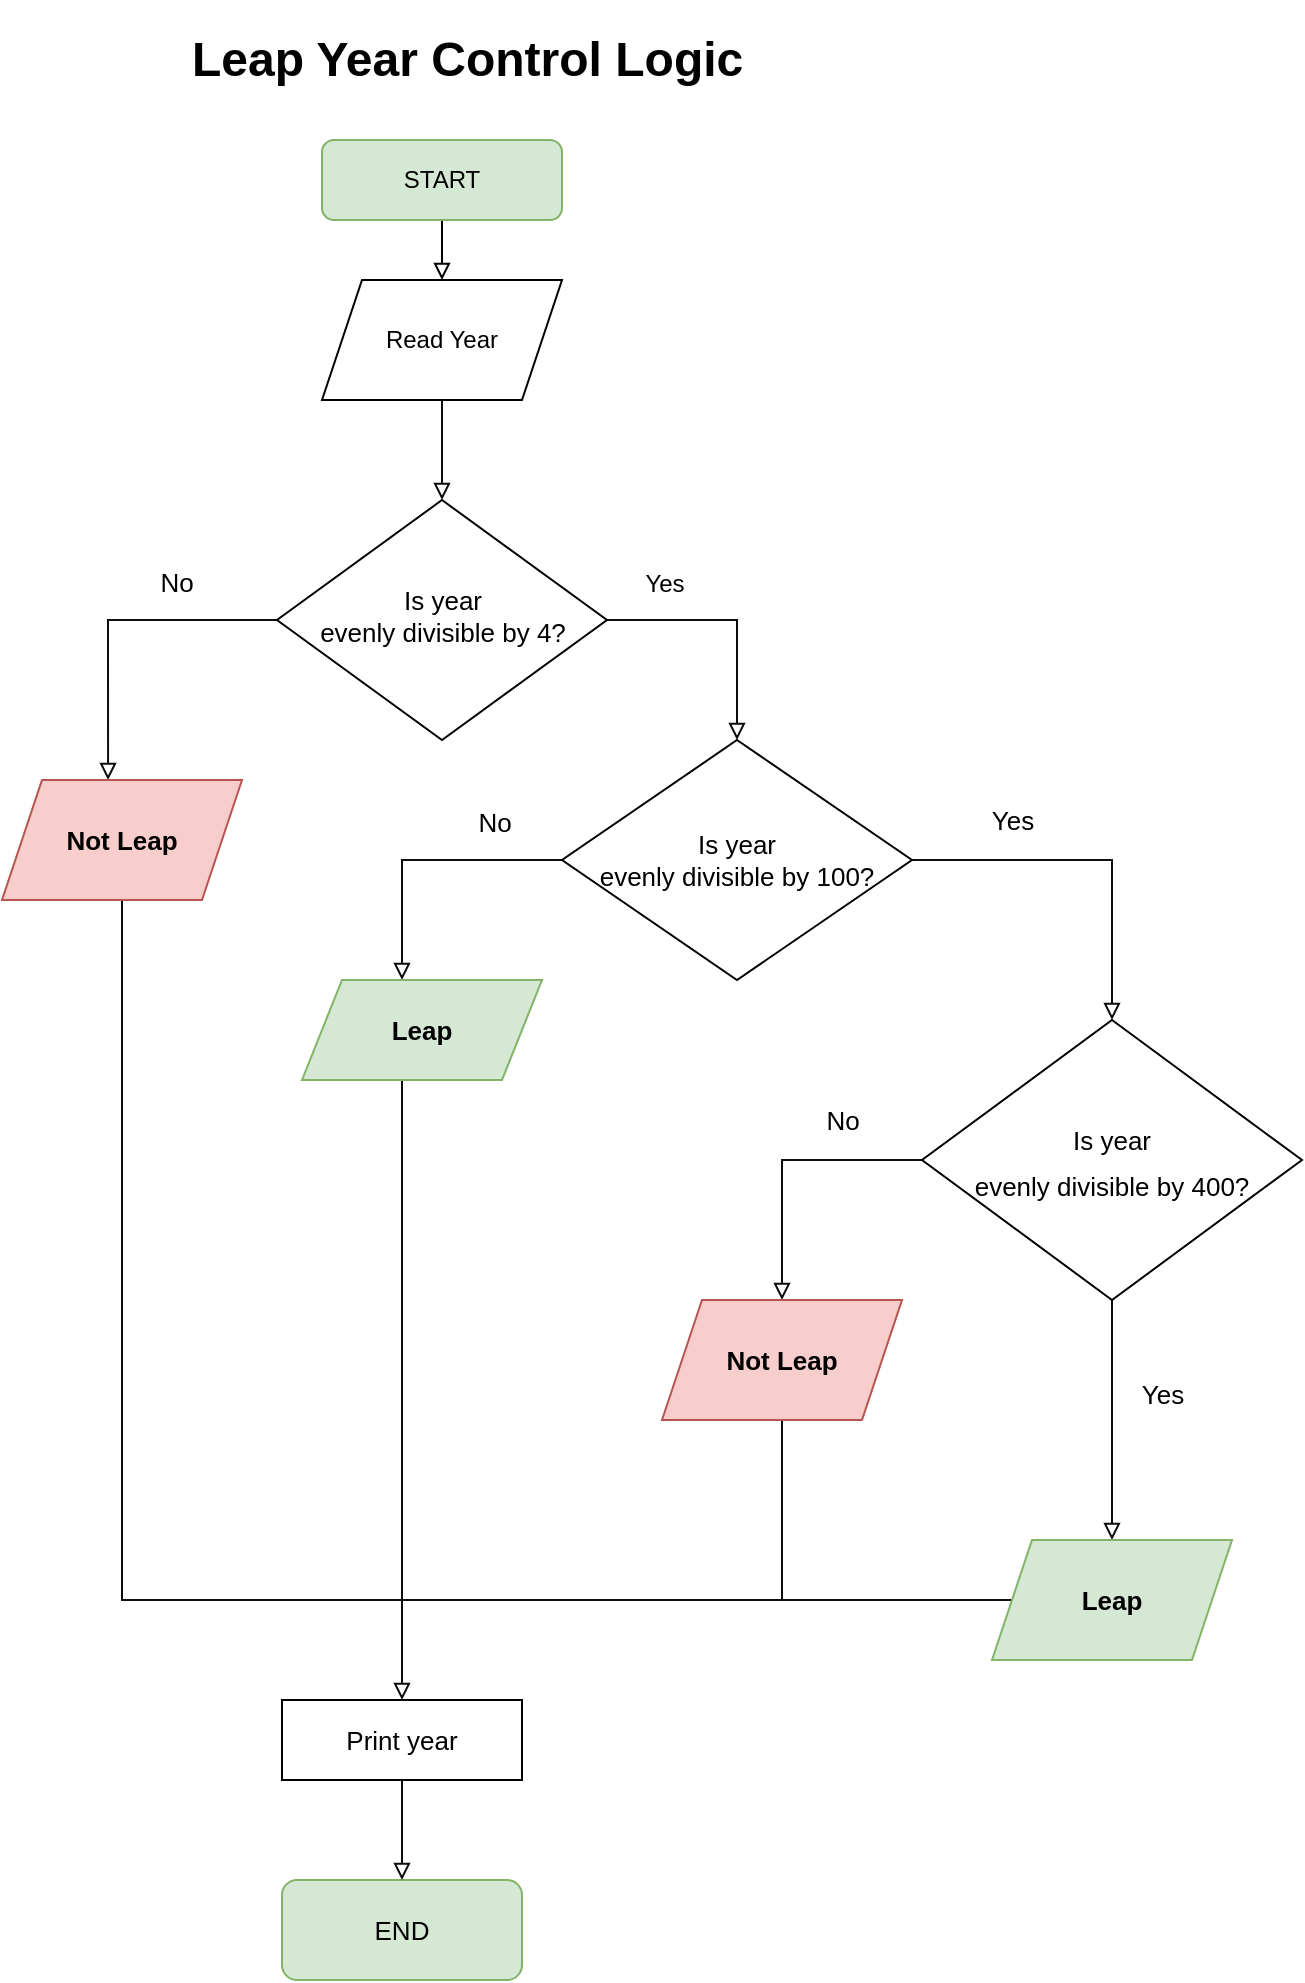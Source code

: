 <mxfile version="20.8.3" type="github">
  <diagram id="C5RBs43oDa-KdzZeNtuy" name="Page-1">
    <mxGraphModel dx="866" dy="1615" grid="1" gridSize="10" guides="1" tooltips="1" connect="1" arrows="1" fold="1" page="1" pageScale="1" pageWidth="827" pageHeight="1169" math="0" shadow="0">
      <root>
        <mxCell id="WIyWlLk6GJQsqaUBKTNV-0" />
        <mxCell id="WIyWlLk6GJQsqaUBKTNV-1" parent="WIyWlLk6GJQsqaUBKTNV-0" />
        <mxCell id="WIyWlLk6GJQsqaUBKTNV-2" value="" style="rounded=0;html=1;jettySize=auto;orthogonalLoop=1;fontSize=11;endArrow=block;endFill=0;strokeWidth=1;shadow=0;labelBackgroundColor=none;edgeStyle=orthogonalEdgeStyle;entryX=0.5;entryY=0;entryDx=0;entryDy=0;" parent="WIyWlLk6GJQsqaUBKTNV-1" source="WIyWlLk6GJQsqaUBKTNV-3" target="xqR6QmnRrGzKomRSIS1O-1" edge="1">
          <mxGeometry relative="1" as="geometry">
            <mxPoint x="220" y="130" as="targetPoint" />
          </mxGeometry>
        </mxCell>
        <mxCell id="WIyWlLk6GJQsqaUBKTNV-3" value="START" style="rounded=1;whiteSpace=wrap;html=1;fontSize=12;glass=0;strokeWidth=1;shadow=0;fillColor=#d5e8d4;strokeColor=#82b366;" parent="WIyWlLk6GJQsqaUBKTNV-1" vertex="1">
          <mxGeometry x="230" y="60" width="120" height="40" as="geometry" />
        </mxCell>
        <mxCell id="xqR6QmnRrGzKomRSIS1O-24" style="edgeStyle=orthogonalEdgeStyle;rounded=0;orthogonalLoop=1;jettySize=auto;html=1;strokeColor=#0d0d0d;fontSize=19;endArrow=block;endFill=0;entryX=0.5;entryY=0;entryDx=0;entryDy=0;" edge="1" parent="WIyWlLk6GJQsqaUBKTNV-1" source="WIyWlLk6GJQsqaUBKTNV-6" target="xqR6QmnRrGzKomRSIS1O-9">
          <mxGeometry relative="1" as="geometry">
            <mxPoint x="460" y="300" as="targetPoint" />
            <Array as="points">
              <mxPoint x="438" y="300" />
            </Array>
          </mxGeometry>
        </mxCell>
        <mxCell id="xqR6QmnRrGzKomRSIS1O-25" value="&lt;font style=&quot;font-size: 12px;&quot;&gt;Yes&lt;/font&gt;" style="edgeLabel;html=1;align=center;verticalAlign=middle;resizable=0;points=[];fontSize=19;" vertex="1" connectable="0" parent="xqR6QmnRrGzKomRSIS1O-24">
          <mxGeometry x="0.248" y="1" relative="1" as="geometry">
            <mxPoint x="-38" y="-33" as="offset" />
          </mxGeometry>
        </mxCell>
        <mxCell id="xqR6QmnRrGzKomRSIS1O-26" style="edgeStyle=orthogonalEdgeStyle;rounded=0;orthogonalLoop=1;jettySize=auto;html=1;strokeColor=#0d0d0d;fontSize=19;endArrow=block;endFill=0;entryX=0.442;entryY=0;entryDx=0;entryDy=0;entryPerimeter=0;" edge="1" parent="WIyWlLk6GJQsqaUBKTNV-1" source="WIyWlLk6GJQsqaUBKTNV-6" target="xqR6QmnRrGzKomRSIS1O-35">
          <mxGeometry relative="1" as="geometry">
            <mxPoint x="103.04" y="380" as="targetPoint" />
          </mxGeometry>
        </mxCell>
        <mxCell id="xqR6QmnRrGzKomRSIS1O-27" value="&lt;font style=&quot;font-size: 13px;&quot;&gt;No&lt;/font&gt;" style="edgeLabel;html=1;align=center;verticalAlign=middle;resizable=0;points=[];fontSize=19;" vertex="1" connectable="0" parent="xqR6QmnRrGzKomRSIS1O-26">
          <mxGeometry x="-0.29" y="-1" relative="1" as="geometry">
            <mxPoint x="8" y="-19" as="offset" />
          </mxGeometry>
        </mxCell>
        <mxCell id="WIyWlLk6GJQsqaUBKTNV-6" value="&lt;font style=&quot;font-size: 13px;&quot;&gt;Is year &lt;br&gt;evenly divisible by 4?&lt;/font&gt;" style="rhombus;whiteSpace=wrap;html=1;shadow=0;fontFamily=Helvetica;fontSize=12;align=center;strokeWidth=1;spacing=6;spacingTop=-4;" parent="WIyWlLk6GJQsqaUBKTNV-1" vertex="1">
          <mxGeometry x="207.5" y="240" width="165" height="120" as="geometry" />
        </mxCell>
        <mxCell id="xqR6QmnRrGzKomRSIS1O-0" value="&lt;h1&gt;Leap Year Control Logic&lt;/h1&gt;" style="text;html=1;strokeColor=none;fillColor=none;spacing=5;spacingTop=-20;whiteSpace=wrap;overflow=hidden;rounded=0;" vertex="1" parent="WIyWlLk6GJQsqaUBKTNV-1">
          <mxGeometry x="160" width="340" height="40" as="geometry" />
        </mxCell>
        <mxCell id="xqR6QmnRrGzKomRSIS1O-2" value="" style="edgeStyle=orthogonalEdgeStyle;rounded=0;orthogonalLoop=1;jettySize=auto;html=1;strokeColor=#0d0d0d;endArrow=block;endFill=0;" edge="1" parent="WIyWlLk6GJQsqaUBKTNV-1" source="xqR6QmnRrGzKomRSIS1O-1" target="WIyWlLk6GJQsqaUBKTNV-6">
          <mxGeometry relative="1" as="geometry" />
        </mxCell>
        <mxCell id="xqR6QmnRrGzKomRSIS1O-1" value="Read Year" style="shape=parallelogram;perimeter=parallelogramPerimeter;whiteSpace=wrap;html=1;fixedSize=1;" vertex="1" parent="WIyWlLk6GJQsqaUBKTNV-1">
          <mxGeometry x="230" y="130" width="120" height="60" as="geometry" />
        </mxCell>
        <mxCell id="xqR6QmnRrGzKomRSIS1O-19" style="edgeStyle=orthogonalEdgeStyle;rounded=0;orthogonalLoop=1;jettySize=auto;html=1;strokeColor=#0d0d0d;fontSize=19;endArrow=block;endFill=0;" edge="1" parent="WIyWlLk6GJQsqaUBKTNV-1" source="xqR6QmnRrGzKomRSIS1O-9" target="xqR6QmnRrGzKomRSIS1O-30">
          <mxGeometry relative="1" as="geometry">
            <mxPoint x="610" y="550" as="targetPoint" />
            <Array as="points">
              <mxPoint x="625" y="420" />
            </Array>
          </mxGeometry>
        </mxCell>
        <mxCell id="xqR6QmnRrGzKomRSIS1O-32" value="Yes" style="edgeLabel;html=1;align=center;verticalAlign=middle;resizable=0;points=[];fontSize=13;" vertex="1" connectable="0" parent="xqR6QmnRrGzKomRSIS1O-19">
          <mxGeometry x="-0.333" relative="1" as="geometry">
            <mxPoint x="-10" y="-20" as="offset" />
          </mxGeometry>
        </mxCell>
        <mxCell id="xqR6QmnRrGzKomRSIS1O-28" style="edgeStyle=orthogonalEdgeStyle;rounded=0;orthogonalLoop=1;jettySize=auto;html=1;strokeColor=#0d0d0d;fontSize=19;endArrow=block;endFill=0;" edge="1" parent="WIyWlLk6GJQsqaUBKTNV-1" source="xqR6QmnRrGzKomRSIS1O-9" target="xqR6QmnRrGzKomRSIS1O-36">
          <mxGeometry relative="1" as="geometry">
            <mxPoint x="270" y="490" as="targetPoint" />
            <Array as="points">
              <mxPoint x="270" y="420" />
            </Array>
          </mxGeometry>
        </mxCell>
        <mxCell id="xqR6QmnRrGzKomRSIS1O-29" value="&lt;font style=&quot;font-size: 13px;&quot;&gt;No&lt;/font&gt;" style="edgeLabel;html=1;align=center;verticalAlign=middle;resizable=0;points=[];fontSize=19;" vertex="1" connectable="0" parent="xqR6QmnRrGzKomRSIS1O-28">
          <mxGeometry x="-0.432" y="-2" relative="1" as="geometry">
            <mxPoint x="6" y="-18" as="offset" />
          </mxGeometry>
        </mxCell>
        <mxCell id="xqR6QmnRrGzKomRSIS1O-9" value="&lt;font style=&quot;font-size: 13px;&quot;&gt;Is year &lt;br&gt;evenly divisible by 100?&lt;/font&gt;" style="rhombus;whiteSpace=wrap;html=1;" vertex="1" parent="WIyWlLk6GJQsqaUBKTNV-1">
          <mxGeometry x="350" y="360" width="175" height="120" as="geometry" />
        </mxCell>
        <mxCell id="xqR6QmnRrGzKomRSIS1O-33" style="edgeStyle=orthogonalEdgeStyle;rounded=0;orthogonalLoop=1;jettySize=auto;html=1;strokeColor=#0d0d0d;fontSize=13;endArrow=block;endFill=0;" edge="1" parent="WIyWlLk6GJQsqaUBKTNV-1" source="xqR6QmnRrGzKomRSIS1O-30" target="xqR6QmnRrGzKomRSIS1O-37">
          <mxGeometry relative="1" as="geometry">
            <mxPoint x="460" y="670" as="targetPoint" />
            <Array as="points">
              <mxPoint x="460" y="570" />
              <mxPoint x="460" y="660" />
            </Array>
          </mxGeometry>
        </mxCell>
        <mxCell id="xqR6QmnRrGzKomRSIS1O-38" value="No" style="edgeLabel;html=1;align=center;verticalAlign=middle;resizable=0;points=[];fontSize=13;" vertex="1" connectable="0" parent="xqR6QmnRrGzKomRSIS1O-33">
          <mxGeometry x="0.357" y="2" relative="1" as="geometry">
            <mxPoint x="28" y="-45" as="offset" />
          </mxGeometry>
        </mxCell>
        <mxCell id="xqR6QmnRrGzKomRSIS1O-39" style="edgeStyle=orthogonalEdgeStyle;rounded=0;orthogonalLoop=1;jettySize=auto;html=1;strokeColor=#0d0d0d;fontSize=13;endArrow=block;endFill=0;" edge="1" parent="WIyWlLk6GJQsqaUBKTNV-1" source="xqR6QmnRrGzKomRSIS1O-30" target="xqR6QmnRrGzKomRSIS1O-40">
          <mxGeometry relative="1" as="geometry">
            <mxPoint x="780" y="700" as="targetPoint" />
          </mxGeometry>
        </mxCell>
        <mxCell id="xqR6QmnRrGzKomRSIS1O-41" value="Yes" style="edgeLabel;html=1;align=center;verticalAlign=middle;resizable=0;points=[];fontSize=13;" vertex="1" connectable="0" parent="xqR6QmnRrGzKomRSIS1O-39">
          <mxGeometry x="0.329" y="1" relative="1" as="geometry">
            <mxPoint x="24" y="-33" as="offset" />
          </mxGeometry>
        </mxCell>
        <mxCell id="xqR6QmnRrGzKomRSIS1O-30" value="&lt;font style=&quot;font-size: 13px;&quot;&gt;Is year &lt;br&gt;evenly divisible by 400?&lt;/font&gt;" style="rhombus;whiteSpace=wrap;html=1;fontSize=19;" vertex="1" parent="WIyWlLk6GJQsqaUBKTNV-1">
          <mxGeometry x="530" y="500" width="190" height="140" as="geometry" />
        </mxCell>
        <mxCell id="xqR6QmnRrGzKomRSIS1O-51" style="edgeStyle=orthogonalEdgeStyle;rounded=0;orthogonalLoop=1;jettySize=auto;html=1;strokeColor=#0d0d0d;fontSize=13;endArrow=none;endFill=0;" edge="1" parent="WIyWlLk6GJQsqaUBKTNV-1" source="xqR6QmnRrGzKomRSIS1O-35">
          <mxGeometry relative="1" as="geometry">
            <mxPoint x="280" y="790" as="targetPoint" />
            <Array as="points">
              <mxPoint x="130" y="790" />
              <mxPoint x="130" y="790" />
            </Array>
          </mxGeometry>
        </mxCell>
        <mxCell id="xqR6QmnRrGzKomRSIS1O-35" value="&lt;b style=&quot;border-color: var(--border-color);&quot;&gt;Not Leap&lt;/b&gt;" style="shape=parallelogram;perimeter=parallelogramPerimeter;whiteSpace=wrap;html=1;fixedSize=1;fontSize=13;fillColor=#f8cecc;strokeColor=#b85450;" vertex="1" parent="WIyWlLk6GJQsqaUBKTNV-1">
          <mxGeometry x="70.0" y="380" width="120" height="60" as="geometry" />
        </mxCell>
        <mxCell id="xqR6QmnRrGzKomRSIS1O-49" style="edgeStyle=orthogonalEdgeStyle;rounded=0;orthogonalLoop=1;jettySize=auto;html=1;strokeColor=#0d0d0d;fontSize=13;endArrow=none;endFill=0;" edge="1" parent="WIyWlLk6GJQsqaUBKTNV-1" source="xqR6QmnRrGzKomRSIS1O-36">
          <mxGeometry relative="1" as="geometry">
            <mxPoint x="270" y="800" as="targetPoint" />
            <Array as="points">
              <mxPoint x="270" y="630" />
              <mxPoint x="270" y="630" />
            </Array>
          </mxGeometry>
        </mxCell>
        <mxCell id="xqR6QmnRrGzKomRSIS1O-36" value="&lt;b&gt;Leap&lt;/b&gt;" style="shape=parallelogram;perimeter=parallelogramPerimeter;whiteSpace=wrap;html=1;fixedSize=1;fontSize=13;fillColor=#d5e8d4;strokeColor=#82b366;" vertex="1" parent="WIyWlLk6GJQsqaUBKTNV-1">
          <mxGeometry x="220" y="480" width="120" height="50" as="geometry" />
        </mxCell>
        <mxCell id="xqR6QmnRrGzKomRSIS1O-48" style="edgeStyle=orthogonalEdgeStyle;rounded=0;orthogonalLoop=1;jettySize=auto;html=1;strokeColor=#0d0d0d;fontSize=13;endArrow=none;endFill=0;" edge="1" parent="WIyWlLk6GJQsqaUBKTNV-1" source="xqR6QmnRrGzKomRSIS1O-37">
          <mxGeometry relative="1" as="geometry">
            <mxPoint x="460" y="790" as="targetPoint" />
          </mxGeometry>
        </mxCell>
        <mxCell id="xqR6QmnRrGzKomRSIS1O-37" value="&lt;b&gt;Not Leap&lt;/b&gt;" style="shape=parallelogram;perimeter=parallelogramPerimeter;whiteSpace=wrap;html=1;fixedSize=1;fontSize=13;fillColor=#f8cecc;strokeColor=#b85450;" vertex="1" parent="WIyWlLk6GJQsqaUBKTNV-1">
          <mxGeometry x="400" y="640" width="120" height="60" as="geometry" />
        </mxCell>
        <mxCell id="xqR6QmnRrGzKomRSIS1O-47" style="edgeStyle=orthogonalEdgeStyle;rounded=0;orthogonalLoop=1;jettySize=auto;html=1;entryX=0.5;entryY=0;entryDx=0;entryDy=0;strokeColor=#0d0d0d;fontSize=13;endArrow=block;endFill=0;" edge="1" parent="WIyWlLk6GJQsqaUBKTNV-1" source="xqR6QmnRrGzKomRSIS1O-40" target="xqR6QmnRrGzKomRSIS1O-44">
          <mxGeometry relative="1" as="geometry" />
        </mxCell>
        <mxCell id="xqR6QmnRrGzKomRSIS1O-40" value="&lt;b&gt;Leap&lt;/b&gt;" style="shape=parallelogram;perimeter=parallelogramPerimeter;whiteSpace=wrap;html=1;fixedSize=1;fontSize=13;fillColor=#d5e8d4;strokeColor=#82b366;" vertex="1" parent="WIyWlLk6GJQsqaUBKTNV-1">
          <mxGeometry x="565" y="760" width="120" height="60" as="geometry" />
        </mxCell>
        <mxCell id="xqR6QmnRrGzKomRSIS1O-43" value="END" style="rounded=1;whiteSpace=wrap;html=1;fontSize=13;fillColor=#d5e8d4;strokeColor=#82b366;fontStyle=0" vertex="1" parent="WIyWlLk6GJQsqaUBKTNV-1">
          <mxGeometry x="210" y="930" width="120" height="50" as="geometry" />
        </mxCell>
        <mxCell id="xqR6QmnRrGzKomRSIS1O-45" value="" style="edgeStyle=orthogonalEdgeStyle;rounded=0;orthogonalLoop=1;jettySize=auto;html=1;strokeColor=#0d0d0d;fontSize=13;endArrow=block;endFill=0;" edge="1" parent="WIyWlLk6GJQsqaUBKTNV-1" source="xqR6QmnRrGzKomRSIS1O-44" target="xqR6QmnRrGzKomRSIS1O-43">
          <mxGeometry relative="1" as="geometry" />
        </mxCell>
        <mxCell id="xqR6QmnRrGzKomRSIS1O-44" value="Print year" style="rounded=0;whiteSpace=wrap;html=1;fontSize=13;" vertex="1" parent="WIyWlLk6GJQsqaUBKTNV-1">
          <mxGeometry x="210" y="840" width="120" height="40" as="geometry" />
        </mxCell>
      </root>
    </mxGraphModel>
  </diagram>
</mxfile>
